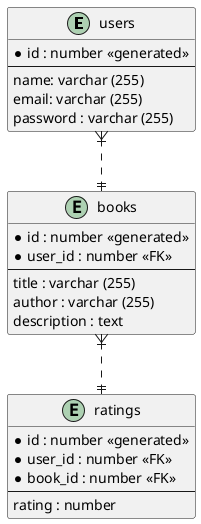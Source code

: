 @startuml
'https://plantuml.com/class-diagram

entity "users" {
*id : number <<generated>>
--
name: varchar (255)
email: varchar (255)
password : varchar (255)
}

entity "books" {
*id : number <<generated>>
*user_id : number <<FK>>
--
title : varchar (255)
author : varchar (255)
description : text
}

entity "ratings" {
*id : number <<generated>>
*user_id : number <<FK>>
*book_id : number <<FK>>
--
rating : number
}


users }|..|| books
books }|..|| ratings

@enduml
